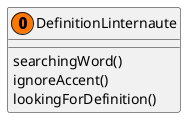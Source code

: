 @startuml
'https://plantuml.com/class-diagram

class DefinitionLinternaute << (O, #FF7700) >> {
searchingWord()
ignoreAccent()
lookingForDefinition()
}

@enduml